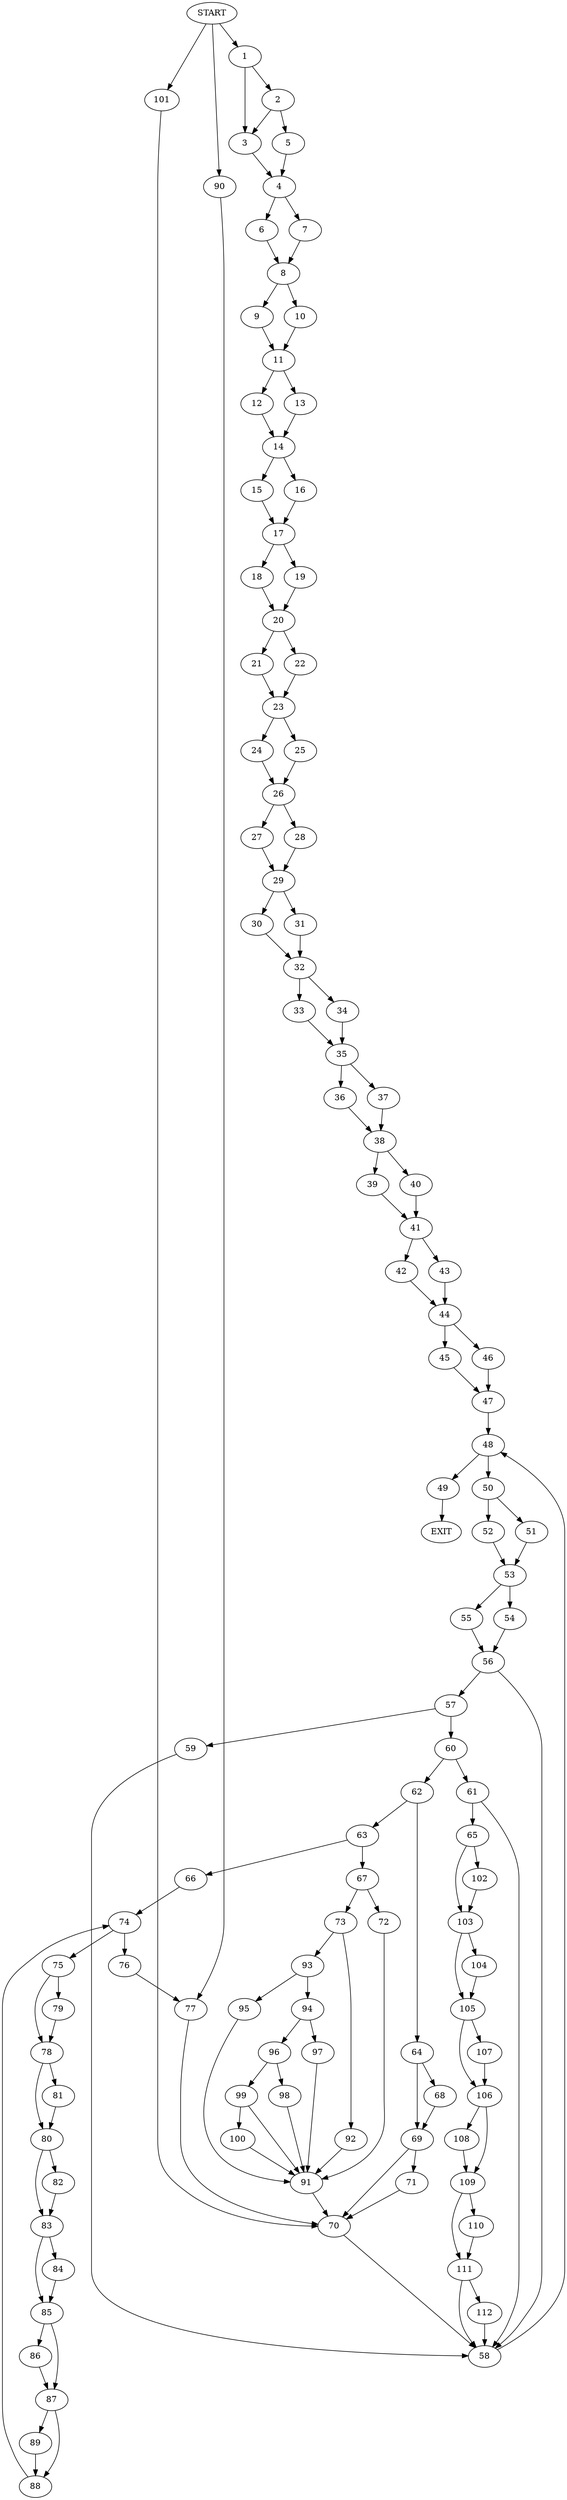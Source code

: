 digraph {
0 [label="START"]
113 [label="EXIT"]
0 -> 1
1 -> 2
1 -> 3
3 -> 4
2 -> 3
2 -> 5
5 -> 4
4 -> 6
4 -> 7
7 -> 8
6 -> 8
8 -> 9
8 -> 10
10 -> 11
9 -> 11
11 -> 12
11 -> 13
12 -> 14
13 -> 14
14 -> 15
14 -> 16
15 -> 17
16 -> 17
17 -> 18
17 -> 19
19 -> 20
18 -> 20
20 -> 21
20 -> 22
21 -> 23
22 -> 23
23 -> 24
23 -> 25
24 -> 26
25 -> 26
26 -> 27
26 -> 28
27 -> 29
28 -> 29
29 -> 30
29 -> 31
30 -> 32
31 -> 32
32 -> 33
32 -> 34
34 -> 35
33 -> 35
35 -> 36
35 -> 37
36 -> 38
37 -> 38
38 -> 39
38 -> 40
39 -> 41
40 -> 41
41 -> 42
41 -> 43
43 -> 44
42 -> 44
44 -> 45
44 -> 46
45 -> 47
46 -> 47
47 -> 48
48 -> 49
48 -> 50
49 -> 113
50 -> 51
50 -> 52
52 -> 53
51 -> 53
53 -> 54
53 -> 55
55 -> 56
54 -> 56
56 -> 57
56 -> 58
57 -> 59
57 -> 60
58 -> 48
60 -> 61
60 -> 62
59 -> 58
62 -> 63
62 -> 64
61 -> 65
61 -> 58
63 -> 66
63 -> 67
64 -> 68
64 -> 69
68 -> 69
69 -> 70
69 -> 71
70 -> 58
71 -> 70
67 -> 72
67 -> 73
66 -> 74
74 -> 75
74 -> 76
76 -> 77
75 -> 78
75 -> 79
78 -> 80
78 -> 81
79 -> 78
81 -> 80
80 -> 82
80 -> 83
83 -> 84
83 -> 85
82 -> 83
85 -> 86
85 -> 87
84 -> 85
87 -> 88
87 -> 89
86 -> 87
88 -> 74
89 -> 88
77 -> 70
0 -> 90
90 -> 77
72 -> 91
73 -> 92
73 -> 93
91 -> 70
92 -> 91
93 -> 94
93 -> 95
95 -> 91
94 -> 96
94 -> 97
97 -> 91
96 -> 98
96 -> 99
98 -> 91
99 -> 91
99 -> 100
100 -> 91
0 -> 101
101 -> 70
65 -> 102
65 -> 103
102 -> 103
103 -> 104
103 -> 105
105 -> 106
105 -> 107
104 -> 105
107 -> 106
106 -> 108
106 -> 109
109 -> 110
109 -> 111
108 -> 109
111 -> 58
111 -> 112
110 -> 111
112 -> 58
}
